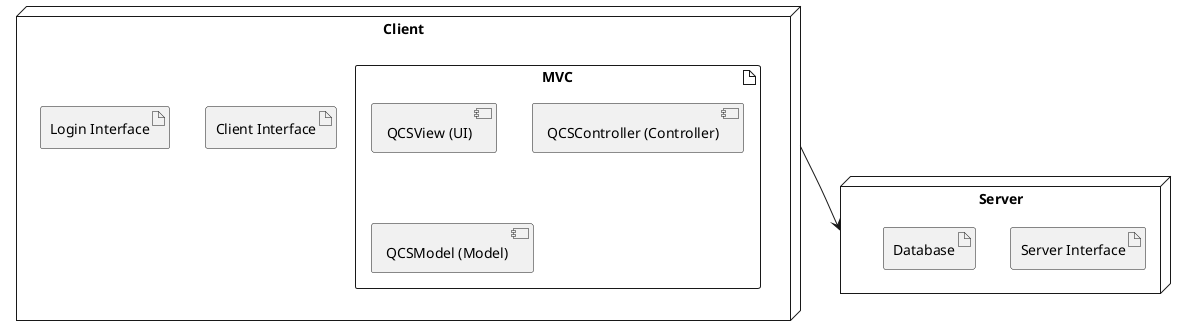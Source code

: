 @startuml

node "Client" {
  artifact "MVC" {
    component "QCSView (UI)"
    component "QCSController (Controller)"
    component "QCSModel (Model)"
  }
  artifact "Client Interface"
  artifact "Login Interface"
}

node "Server" {
    artifact "Server Interface"
    artifact "Database"
    artifact "Login Interface"
}

"Client" --> "Server"

@enduml
